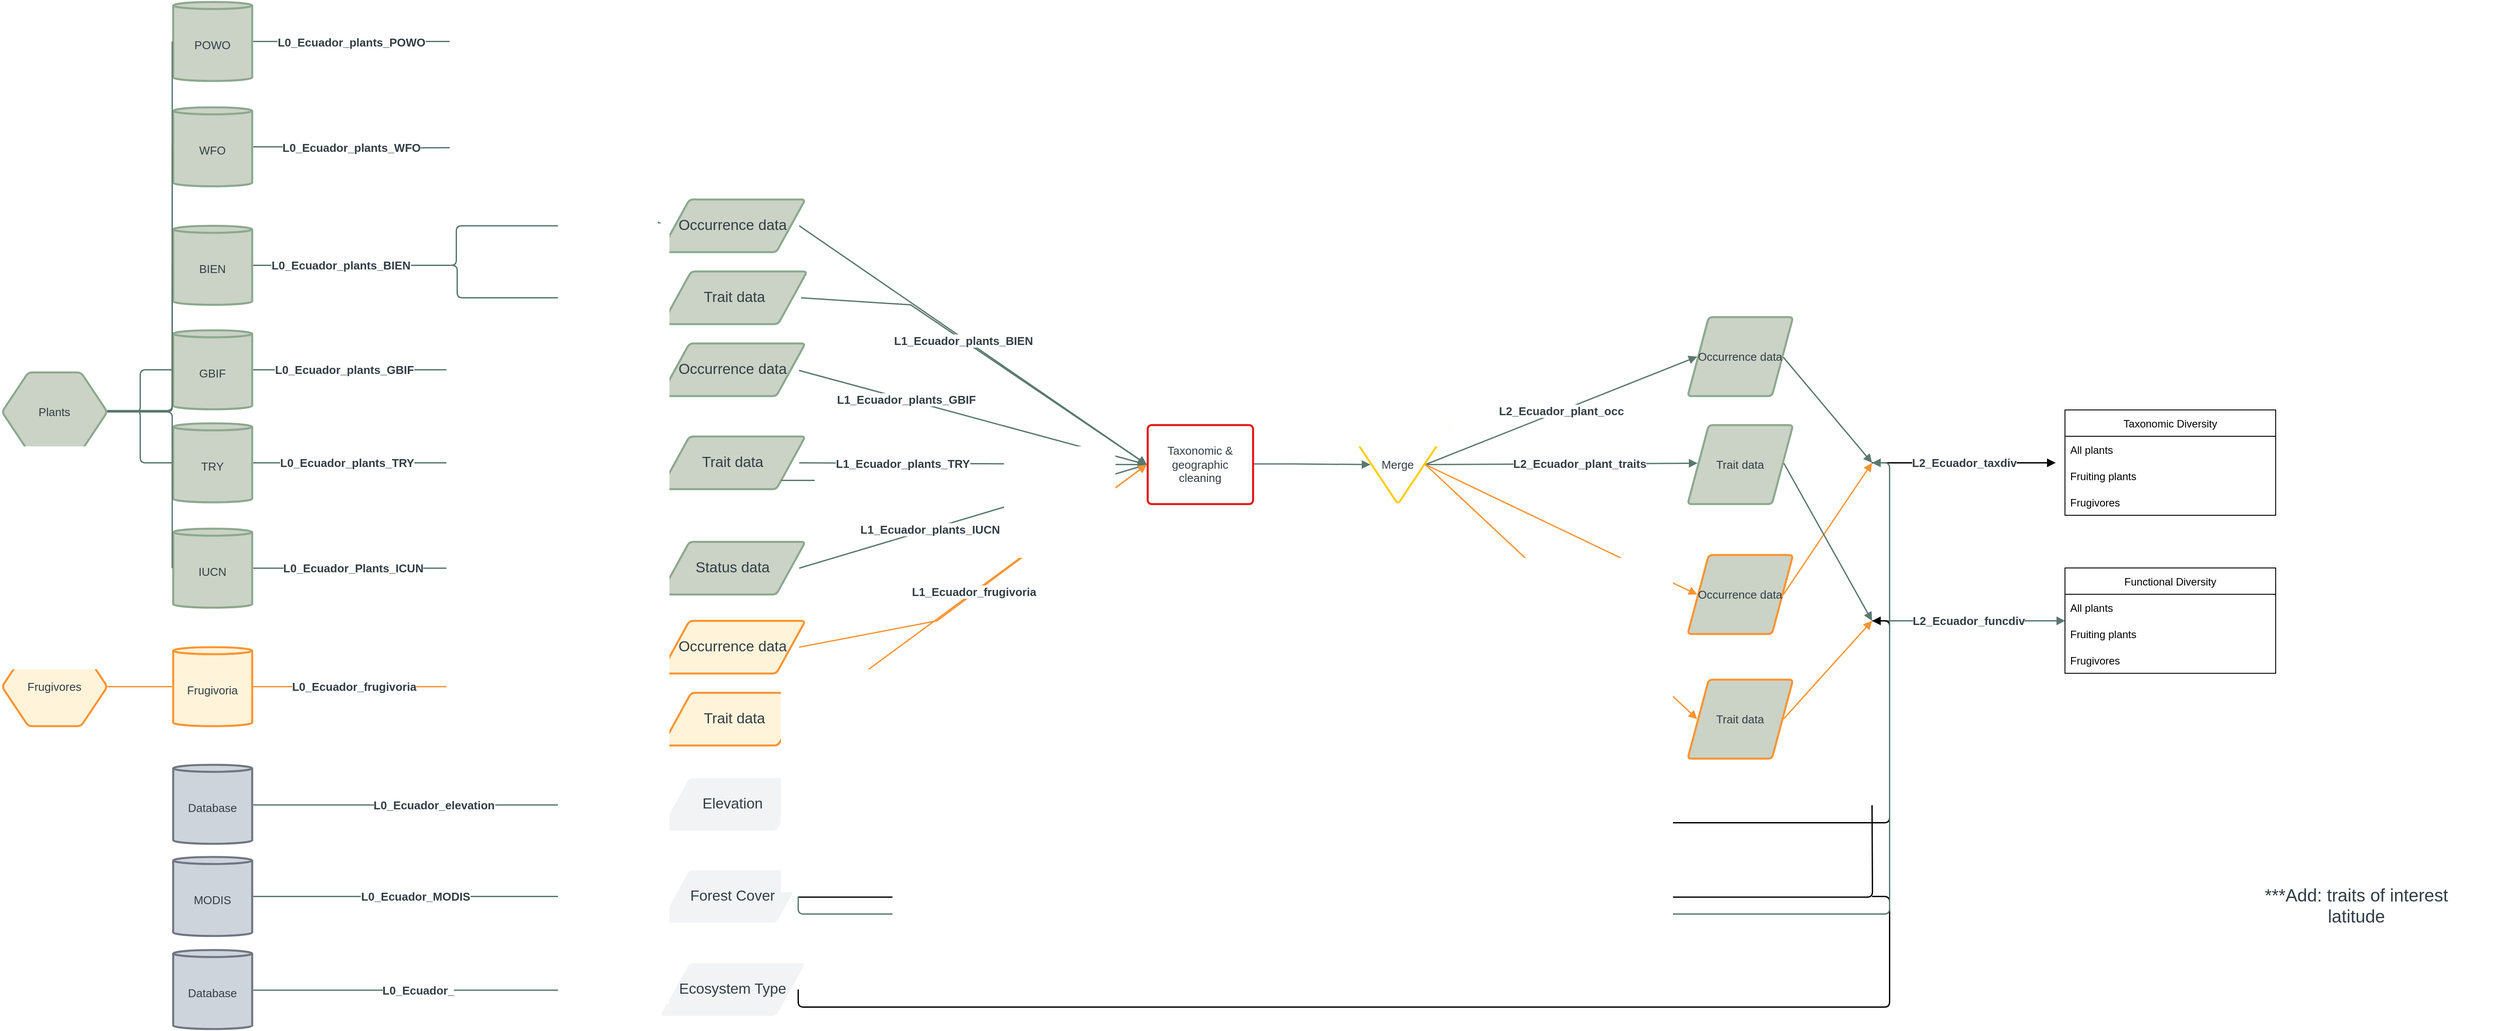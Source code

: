 <mxfile version="20.5.1" type="github">
  <diagram id="_EpPqawtgwiuZcN-PywH" name="Page-1">
    <mxGraphModel dx="3404" dy="1819" grid="1" gridSize="10" guides="1" tooltips="1" connect="1" arrows="1" fold="1" page="1" pageScale="1" pageWidth="850" pageHeight="1100" math="0" shadow="0">
      <root>
        <mxCell id="0" />
        <mxCell id="1" parent="0" />
        <UserObject label="***Add: traits of interest&#xa;latitude" lucidchartObjectId="HM80GC.TTZUb" id="39hRAkUWlr2YLAl7Wmx_-1">
          <mxCell style="html=1;overflow=block;blockSpacing=1;whiteSpace=wrap;fontSize=20.2;fontColor=#323e45;spacing=0;fillColor=#ffffff;strokeWidth=1.5;strokeColor=none;" vertex="1" parent="1">
            <mxGeometry x="1530" y="840" width="324" height="45" as="geometry" />
          </mxCell>
        </UserObject>
        <UserObject label="Occurrence data" lucidchartObjectId="fhPUg588~KP1" id="39hRAkUWlr2YLAl7Wmx_-2">
          <mxCell style="html=1;overflow=block;blockSpacing=1;whiteSpace=wrap;shape=parallelogram;perimeter=parallelogramPerimeter;anchorPointDirection=0;fontSize=16.7;fontColor=#323e45;spacing=3.8;strokeColor=#8ca88e;strokeOpacity=100;rounded=1;absoluteArcSize=1;arcSize=9;fillColor=#CBD2C6;strokeWidth=2.3;" vertex="1" parent="1">
            <mxGeometry x="-240" y="60" width="165" height="60" as="geometry" />
          </mxCell>
        </UserObject>
        <UserObject label="" lucidchartObjectId="xhPUHCZ93_Dg" id="39hRAkUWlr2YLAl7Wmx_-3">
          <mxCell style="html=1;jettySize=18;whiteSpace=wrap;fontSize=13;strokeColor=#5A786F;strokeWidth=1.5;rounded=1;arcSize=12;edgeStyle=orthogonalEdgeStyle;startArrow=none;endArrow=block;endFill=1;exitX=1.013;exitY=0.5;exitPerimeter=0;entryX=0.042;entryY=0.5;entryPerimeter=0;" edge="1" parent="1" source="39hRAkUWlr2YLAl7Wmx_-13" target="39hRAkUWlr2YLAl7Wmx_-2">
            <mxGeometry width="100" height="100" relative="1" as="geometry">
              <Array as="points" />
            </mxGeometry>
          </mxCell>
        </UserObject>
        <UserObject label="Occurrence data" lucidchartObjectId="HhPUL_fryAiX" id="39hRAkUWlr2YLAl7Wmx_-4">
          <mxCell style="html=1;overflow=block;blockSpacing=1;whiteSpace=wrap;shape=parallelogram;perimeter=parallelogramPerimeter;anchorPointDirection=0;fontSize=16.7;fontColor=#323e45;spacing=3.8;strokeColor=#8ca88e;strokeOpacity=100;rounded=1;absoluteArcSize=1;arcSize=9;fillColor=#CBD2C6;strokeWidth=2.3;" vertex="1" parent="1">
            <mxGeometry x="-240" y="224" width="165" height="60" as="geometry" />
          </mxCell>
        </UserObject>
        <UserObject label="Trait data" lucidchartObjectId="LhPU1pTDvg4B" id="39hRAkUWlr2YLAl7Wmx_-5">
          <mxCell style="html=1;overflow=block;blockSpacing=1;whiteSpace=wrap;shape=parallelogram;perimeter=parallelogramPerimeter;anchorPointDirection=0;fontSize=16.7;fontColor=#323e45;spacing=3.8;strokeColor=#8ca88e;strokeOpacity=100;rounded=1;absoluteArcSize=1;arcSize=9;fillColor=#CBD2C6;strokeWidth=2.3;" vertex="1" parent="1">
            <mxGeometry x="-240" y="330" width="165" height="60" as="geometry" />
          </mxCell>
        </UserObject>
        <UserObject label="Trait data" lucidchartObjectId="jiPUS4673iLh" id="39hRAkUWlr2YLAl7Wmx_-6">
          <mxCell style="html=1;overflow=block;blockSpacing=1;whiteSpace=wrap;shape=parallelogram;perimeter=parallelogramPerimeter;anchorPointDirection=0;fontSize=16.7;fontColor=#323e45;spacing=3.8;strokeColor=#8ca88e;strokeOpacity=100;rounded=1;absoluteArcSize=1;arcSize=9;fillColor=#CBD2C6;strokeWidth=2.3;" vertex="1" parent="1">
            <mxGeometry x="-238" y="142" width="165" height="60" as="geometry" />
          </mxCell>
        </UserObject>
        <UserObject label="" lucidchartObjectId="GiPUPKeu_dbP" id="39hRAkUWlr2YLAl7Wmx_-7">
          <mxCell style="html=1;jettySize=18;whiteSpace=wrap;fontSize=13;strokeColor=#5A786F;strokeWidth=1.5;rounded=1;arcSize=12;edgeStyle=orthogonalEdgeStyle;startArrow=none;endArrow=block;endFill=1;exitX=1.013;exitY=0.5;exitPerimeter=0;entryX=0.042;entryY=0.5;entryPerimeter=0;" edge="1" parent="1" source="39hRAkUWlr2YLAl7Wmx_-13" target="39hRAkUWlr2YLAl7Wmx_-6">
            <mxGeometry width="100" height="100" relative="1" as="geometry">
              <Array as="points" />
            </mxGeometry>
          </mxCell>
        </UserObject>
        <mxCell id="39hRAkUWlr2YLAl7Wmx_-8" value="L0_Ecuador_plants_BIEN" style="text;html=1;resizable=0;labelBackgroundColor=default;align=center;verticalAlign=middle;fontStyle=1;fontColor=#323e45;fontSize=13;" vertex="1" parent="39hRAkUWlr2YLAl7Wmx_-7">
          <mxGeometry x="-0.61" relative="1" as="geometry" />
        </mxCell>
        <UserObject label="" lucidchartObjectId="PiPUQP_TQWNr" id="39hRAkUWlr2YLAl7Wmx_-9">
          <mxCell style="html=1;jettySize=18;whiteSpace=wrap;fontSize=13;strokeColor=#5A786F;strokeWidth=1.5;rounded=1;arcSize=12;edgeStyle=orthogonalEdgeStyle;startArrow=none;endArrow=block;endFill=1;exitX=1.013;exitY=0.5;exitPerimeter=0;entryX=0.04;entryY=0.513;entryPerimeter=0;" edge="1" parent="1" source="39hRAkUWlr2YLAl7Wmx_-14" target="39hRAkUWlr2YLAl7Wmx_-4">
            <mxGeometry width="100" height="100" relative="1" as="geometry">
              <Array as="points" />
            </mxGeometry>
          </mxCell>
        </UserObject>
        <mxCell id="39hRAkUWlr2YLAl7Wmx_-10" value="L0_Ecuador_plants_GBIF" style="text;html=1;resizable=0;labelBackgroundColor=default;align=center;verticalAlign=middle;fontStyle=1;fontColor=#323e45;fontSize=13;" vertex="1" parent="39hRAkUWlr2YLAl7Wmx_-9">
          <mxGeometry x="-0.56" relative="1" as="geometry" />
        </mxCell>
        <UserObject label="" lucidchartObjectId="YiPU1Ncn1n7Q" id="39hRAkUWlr2YLAl7Wmx_-11">
          <mxCell style="html=1;jettySize=18;whiteSpace=wrap;fontSize=13;strokeColor=#5A786F;strokeWidth=1.5;rounded=1;arcSize=12;edgeStyle=orthogonalEdgeStyle;startArrow=none;endArrow=block;endFill=1;exitX=1.013;exitY=0.5;exitPerimeter=0;entryX=0.042;entryY=0.5;entryPerimeter=0;" edge="1" parent="1" source="39hRAkUWlr2YLAl7Wmx_-15" target="39hRAkUWlr2YLAl7Wmx_-5">
            <mxGeometry width="100" height="100" relative="1" as="geometry">
              <Array as="points" />
            </mxGeometry>
          </mxCell>
        </UserObject>
        <mxCell id="39hRAkUWlr2YLAl7Wmx_-12" value="L0_Ecuador_plants_TRY" style="text;html=1;resizable=0;labelBackgroundColor=default;align=center;verticalAlign=middle;fontStyle=1;fontColor=#323e45;fontSize=13;" vertex="1" parent="39hRAkUWlr2YLAl7Wmx_-11">
          <mxGeometry x="-0.548" relative="1" as="geometry" />
        </mxCell>
        <UserObject label="BIEN" lucidchartObjectId="YjPU6~D0uHRH" id="39hRAkUWlr2YLAl7Wmx_-13">
          <mxCell style="html=1;overflow=block;blockSpacing=1;whiteSpace=wrap;shape=cylinder3;size=4;anchorPointDirection=0;boundedLbl=1;fontSize=13;fontColor=#323e45;spacing=3.8;strokeColor=#8ca88e;strokeOpacity=100;rounded=1;absoluteArcSize=1;arcSize=9;fillColor=#CBD2C6;strokeWidth=2.3;" vertex="1" parent="1">
            <mxGeometry x="-795" y="90" width="90" height="90" as="geometry" />
          </mxCell>
        </UserObject>
        <UserObject label="GBIF" lucidchartObjectId="9jPUWBXw2-aU" id="39hRAkUWlr2YLAl7Wmx_-14">
          <mxCell style="html=1;overflow=block;blockSpacing=1;whiteSpace=wrap;shape=cylinder3;size=4;anchorPointDirection=0;boundedLbl=1;fontSize=13;fontColor=#323e45;spacing=3.8;strokeColor=#8ca88e;strokeOpacity=100;rounded=1;absoluteArcSize=1;arcSize=9;fillColor=#CBD2C6;strokeWidth=2.3;" vertex="1" parent="1">
            <mxGeometry x="-795" y="209" width="90" height="90" as="geometry" />
          </mxCell>
        </UserObject>
        <UserObject label="TRY" lucidchartObjectId="hkPUtRoxjOfw" id="39hRAkUWlr2YLAl7Wmx_-15">
          <mxCell style="html=1;overflow=block;blockSpacing=1;whiteSpace=wrap;shape=cylinder3;size=4;anchorPointDirection=0;boundedLbl=1;fontSize=13;fontColor=#323e45;spacing=3.8;strokeColor=#8ca88e;strokeOpacity=100;rounded=1;absoluteArcSize=1;arcSize=9;fillColor=#CBD2C6;strokeWidth=2.3;" vertex="1" parent="1">
            <mxGeometry x="-795" y="315" width="90" height="90" as="geometry" />
          </mxCell>
        </UserObject>
        <UserObject label="IUCN" lucidchartObjectId="OkPUnYW4.3rl" id="39hRAkUWlr2YLAl7Wmx_-16">
          <mxCell style="html=1;overflow=block;blockSpacing=1;whiteSpace=wrap;shape=cylinder3;size=4;anchorPointDirection=0;boundedLbl=1;fontSize=13;fontColor=#323e45;spacing=3.8;strokeColor=#8ca88e;strokeOpacity=100;rounded=1;absoluteArcSize=1;arcSize=9;fillColor=#CBD2C6;strokeWidth=2.3;" vertex="1" parent="1">
            <mxGeometry x="-795" y="435" width="90" height="90" as="geometry" />
          </mxCell>
        </UserObject>
        <UserObject label="Status data" lucidchartObjectId="ZkPUb4KTgito" id="39hRAkUWlr2YLAl7Wmx_-17">
          <mxCell style="html=1;overflow=block;blockSpacing=1;whiteSpace=wrap;shape=parallelogram;perimeter=parallelogramPerimeter;anchorPointDirection=0;fontSize=16.7;fontColor=#323e45;spacing=3.8;strokeColor=#8ca88e;strokeOpacity=100;rounded=1;absoluteArcSize=1;arcSize=9;fillColor=#CBD2C6;strokeWidth=2.3;" vertex="1" parent="1">
            <mxGeometry x="-240" y="450" width="165" height="60" as="geometry" />
          </mxCell>
        </UserObject>
        <UserObject label="" lucidchartObjectId="3kPUy~7AOyzJ" id="39hRAkUWlr2YLAl7Wmx_-18">
          <mxCell style="html=1;jettySize=18;whiteSpace=wrap;fontSize=13;strokeColor=#5A786F;strokeWidth=1.5;rounded=1;arcSize=12;edgeStyle=orthogonalEdgeStyle;startArrow=none;endArrow=block;endFill=1;exitX=1.013;exitY=0.5;exitPerimeter=0;entryX=0.042;entryY=0.5;entryPerimeter=0;" edge="1" parent="1" source="39hRAkUWlr2YLAl7Wmx_-16" target="39hRAkUWlr2YLAl7Wmx_-17">
            <mxGeometry width="100" height="100" relative="1" as="geometry">
              <Array as="points" />
            </mxGeometry>
          </mxCell>
        </UserObject>
        <mxCell id="39hRAkUWlr2YLAl7Wmx_-19" value="L0_Ecuador_Plants_ICUN" style="text;html=1;resizable=0;labelBackgroundColor=default;align=center;verticalAlign=middle;fontStyle=1;fontColor=#323e45;fontSize=13;" vertex="1" parent="39hRAkUWlr2YLAl7Wmx_-18">
          <mxGeometry x="-0.515" relative="1" as="geometry" />
        </mxCell>
        <UserObject label="Occurrence data" lucidchartObjectId="epPUye.47K.z" id="39hRAkUWlr2YLAl7Wmx_-20">
          <mxCell style="html=1;overflow=block;blockSpacing=1;whiteSpace=wrap;shape=parallelogram;perimeter=parallelogramPerimeter;anchorPointDirection=0;fontSize=16.7;fontColor=#323e45;spacing=3.8;strokeColor=#fc9432;strokeOpacity=100;fillOpacity=100;rounded=1;absoluteArcSize=1;arcSize=9;fillColor=#fff3d9;strokeWidth=2.3;" vertex="1" parent="1">
            <mxGeometry x="-240" y="540" width="165" height="60" as="geometry" />
          </mxCell>
        </UserObject>
        <UserObject label="" lucidchartObjectId="epPUCBBF..pg" id="39hRAkUWlr2YLAl7Wmx_-21">
          <mxCell style="html=1;jettySize=18;whiteSpace=wrap;fontSize=13;strokeColor=#fc9432;strokeOpacity=100;strokeWidth=1.5;rounded=1;arcSize=12;edgeStyle=orthogonalEdgeStyle;startArrow=none;endArrow=block;endFill=1;exitX=1.013;exitY=0.5;exitPerimeter=0;entryX=0.042;entryY=0.5;entryPerimeter=0;" edge="1" parent="1" source="39hRAkUWlr2YLAl7Wmx_-25" target="39hRAkUWlr2YLAl7Wmx_-20">
            <mxGeometry width="100" height="100" relative="1" as="geometry">
              <Array as="points" />
            </mxGeometry>
          </mxCell>
        </UserObject>
        <UserObject label="Trait data" lucidchartObjectId="epPUE3KNzkYn" id="39hRAkUWlr2YLAl7Wmx_-22">
          <mxCell style="html=1;overflow=block;blockSpacing=1;whiteSpace=wrap;shape=parallelogram;perimeter=parallelogramPerimeter;anchorPointDirection=0;fontSize=16.7;fontColor=#323e45;spacing=3.8;strokeColor=#fc9432;strokeOpacity=100;fillOpacity=100;rounded=1;absoluteArcSize=1;arcSize=9;fillColor=#fff3d9;strokeWidth=2.3;" vertex="1" parent="1">
            <mxGeometry x="-238" y="622" width="165" height="60" as="geometry" />
          </mxCell>
        </UserObject>
        <UserObject label="" lucidchartObjectId="epPUJZMS5tis" id="39hRAkUWlr2YLAl7Wmx_-23">
          <mxCell style="html=1;jettySize=18;whiteSpace=wrap;fontSize=13;strokeColor=#fc9432;strokeOpacity=100;strokeWidth=1.5;rounded=1;arcSize=12;edgeStyle=orthogonalEdgeStyle;startArrow=none;endArrow=block;endFill=1;exitX=1.013;exitY=0.5;exitPerimeter=0;entryX=0.042;entryY=0.5;entryPerimeter=0;" edge="1" parent="1" source="39hRAkUWlr2YLAl7Wmx_-25" target="39hRAkUWlr2YLAl7Wmx_-22">
            <mxGeometry width="100" height="100" relative="1" as="geometry">
              <Array as="points" />
            </mxGeometry>
          </mxCell>
        </UserObject>
        <mxCell id="39hRAkUWlr2YLAl7Wmx_-24" value="L0_Ecuador_frugivoria" style="text;html=1;resizable=0;labelBackgroundColor=default;align=center;verticalAlign=middle;fontStyle=1;fontColor=#323e45;fontSize=13;" vertex="1" parent="39hRAkUWlr2YLAl7Wmx_-23">
          <mxGeometry x="-0.551" relative="1" as="geometry" />
        </mxCell>
        <UserObject label="Frugivoria" lucidchartObjectId="epPUi_dV1qpJ" id="39hRAkUWlr2YLAl7Wmx_-25">
          <mxCell style="html=1;overflow=block;blockSpacing=1;whiteSpace=wrap;shape=cylinder3;size=4;anchorPointDirection=0;boundedLbl=1;fontSize=13;fontColor=#323e45;spacing=3.8;strokeColor=#fc9432;strokeOpacity=100;fillOpacity=100;rounded=1;absoluteArcSize=1;arcSize=9;fillColor=#fff3d9;strokeWidth=2.3;" vertex="1" parent="1">
            <mxGeometry x="-795" y="570" width="90" height="90" as="geometry" />
          </mxCell>
        </UserObject>
        <UserObject label="Elevation" lucidchartObjectId="_vPU9WF5adUv" id="39hRAkUWlr2YLAl7Wmx_-26">
          <mxCell style="html=1;overflow=block;blockSpacing=1;whiteSpace=wrap;shape=parallelogram;perimeter=parallelogramPerimeter;anchorPointDirection=0;fontSize=16.7;fontColor=#323e45;spacing=3.8;strokeOpacity=0;fillOpacity=100;rounded=1;absoluteArcSize=1;arcSize=9;fillColor=#f2f3f5;strokeWidth=2.3;" vertex="1" parent="1">
            <mxGeometry x="-240" y="719" width="165" height="60" as="geometry" />
          </mxCell>
        </UserObject>
        <UserObject label="Forest Cover" lucidchartObjectId="vv80ip~YzPmH" id="39hRAkUWlr2YLAl7Wmx_-27">
          <mxCell style="html=1;overflow=block;blockSpacing=1;whiteSpace=wrap;shape=parallelogram;perimeter=parallelogramPerimeter;anchorPointDirection=0;fontSize=16.7;fontColor=#323e45;spacing=3.8;strokeOpacity=0;fillOpacity=100;rounded=1;absoluteArcSize=1;arcSize=9;fillColor=#f2f3f5;strokeWidth=2.3;" vertex="1" parent="1">
            <mxGeometry x="-240" y="824" width="165" height="60" as="geometry" />
          </mxCell>
        </UserObject>
        <UserObject label="Ecosystem Type" lucidchartObjectId="Dv8078RpFGQZ" id="39hRAkUWlr2YLAl7Wmx_-28">
          <mxCell style="html=1;overflow=block;blockSpacing=1;whiteSpace=wrap;shape=parallelogram;perimeter=parallelogramPerimeter;anchorPointDirection=0;fontSize=16.7;fontColor=#323e45;spacing=3.8;strokeOpacity=0;fillOpacity=100;rounded=1;absoluteArcSize=1;arcSize=9;fillColor=#f2f3f5;strokeWidth=2.3;" vertex="1" parent="1">
            <mxGeometry x="-240" y="930" width="165" height="60" as="geometry" />
          </mxCell>
        </UserObject>
        <UserObject label="Taxonomic &amp; geographic cleaning" lucidchartObjectId=".v80bjlRlROx" id="39hRAkUWlr2YLAl7Wmx_-29">
          <mxCell style="html=1;overflow=block;blockSpacing=1;whiteSpace=wrap;fontSize=13;fontColor=#323e45;spacing=9;strokeColor=#e81313;strokeOpacity=100;fillOpacity=100;rounded=1;absoluteArcSize=1;arcSize=9;fillColor=#ffffff;strokeWidth=2.3;" vertex="1" parent="1">
            <mxGeometry x="315" y="317" width="120" height="90" as="geometry" />
          </mxCell>
        </UserObject>
        <UserObject label="Database" lucidchartObjectId="Qw804J-4X_4d" id="39hRAkUWlr2YLAl7Wmx_-30">
          <mxCell style="html=1;overflow=block;blockSpacing=1;whiteSpace=wrap;shape=cylinder3;size=4;anchorPointDirection=0;boundedLbl=1;fontSize=13;fontColor=#323e45;spacing=3.8;strokeColor=#6f7681;strokeOpacity=100;fillOpacity=100;rounded=1;absoluteArcSize=1;arcSize=9;fillColor=#ced4db;strokeWidth=2.3;" vertex="1" parent="1">
            <mxGeometry x="-795" y="704" width="90" height="90" as="geometry" />
          </mxCell>
        </UserObject>
        <UserObject label="MODIS" lucidchartObjectId="Tw806l1Uqnkm" id="39hRAkUWlr2YLAl7Wmx_-31">
          <mxCell style="html=1;overflow=block;blockSpacing=1;whiteSpace=wrap;shape=cylinder3;size=4;anchorPointDirection=0;boundedLbl=1;fontSize=13;fontColor=#323e45;spacing=3.8;strokeColor=#6f7681;strokeOpacity=100;fillOpacity=100;rounded=1;absoluteArcSize=1;arcSize=9;fillColor=#ced4db;strokeWidth=2.3;" vertex="1" parent="1">
            <mxGeometry x="-795" y="809" width="90" height="90" as="geometry" />
          </mxCell>
        </UserObject>
        <UserObject label="Database" lucidchartObjectId="Ww805NL~f-3P" id="39hRAkUWlr2YLAl7Wmx_-32">
          <mxCell style="html=1;overflow=block;blockSpacing=1;whiteSpace=wrap;shape=cylinder3;size=4;anchorPointDirection=0;boundedLbl=1;fontSize=13;fontColor=#323e45;spacing=3.8;strokeColor=#6f7681;strokeOpacity=100;fillOpacity=100;rounded=1;absoluteArcSize=1;arcSize=9;fillColor=#ced4db;strokeWidth=2.3;" vertex="1" parent="1">
            <mxGeometry x="-795" y="915" width="90" height="90" as="geometry" />
          </mxCell>
        </UserObject>
        <UserObject label="" lucidchartObjectId="Ix809Teafon9" id="39hRAkUWlr2YLAl7Wmx_-33">
          <mxCell style="html=1;jettySize=18;whiteSpace=wrap;fontSize=13;strokeColor=#5A786F;strokeWidth=1.5;rounded=1;arcSize=12;edgeStyle=orthogonalEdgeStyle;startArrow=none;endArrow=block;endFill=1;exitX=1.013;exitY=0.5;exitPerimeter=0;entryX=0.049;entryY=0.5;entryPerimeter=0;" edge="1" parent="1" source="39hRAkUWlr2YLAl7Wmx_-31" target="39hRAkUWlr2YLAl7Wmx_-27">
            <mxGeometry width="100" height="100" relative="1" as="geometry">
              <Array as="points" />
            </mxGeometry>
          </mxCell>
        </UserObject>
        <mxCell id="39hRAkUWlr2YLAl7Wmx_-34" value="L0_Ecuador_MODIS" style="text;html=1;resizable=0;labelBackgroundColor=default;align=center;verticalAlign=middle;fontStyle=1;fontColor=#323e45;fontSize=13;" vertex="1" parent="39hRAkUWlr2YLAl7Wmx_-33">
          <mxGeometry x="-0.216" relative="1" as="geometry" />
        </mxCell>
        <UserObject label="" lucidchartObjectId="Ey80MhW-dx1e" id="39hRAkUWlr2YLAl7Wmx_-35">
          <mxCell style="html=1;jettySize=18;whiteSpace=wrap;fontSize=13;strokeColor=#5a786f;strokeOpacity=100;strokeWidth=1.5;rounded=0;startArrow=none;endArrow=block;endFill=1;exitX=0.958;exitY=0.5;exitPerimeter=0;entryX=-0.009;entryY=0.5;entryPerimeter=0;" edge="1" parent="1" source="39hRAkUWlr2YLAl7Wmx_-2" target="39hRAkUWlr2YLAl7Wmx_-29">
            <mxGeometry width="100" height="100" relative="1" as="geometry">
              <Array as="points" />
            </mxGeometry>
          </mxCell>
        </UserObject>
        <UserObject label="" lucidchartObjectId="Iy80gLq7XX-P" id="39hRAkUWlr2YLAl7Wmx_-36">
          <mxCell style="html=1;jettySize=18;whiteSpace=wrap;fontSize=13;strokeColor=#5a786f;strokeOpacity=100;strokeWidth=1.5;rounded=0;startArrow=none;endArrow=block;endFill=1;exitX=0.958;exitY=0.5;exitPerimeter=0;entryX=-0.009;entryY=0.5;entryPerimeter=0;" edge="1" parent="1" source="39hRAkUWlr2YLAl7Wmx_-6" target="39hRAkUWlr2YLAl7Wmx_-29">
            <mxGeometry width="100" height="100" relative="1" as="geometry">
              <Array as="points">
                <mxPoint x="45" y="180" />
              </Array>
            </mxGeometry>
          </mxCell>
        </UserObject>
        <mxCell id="39hRAkUWlr2YLAl7Wmx_-37" value="L1_Ecuador_plants_BIEN" style="text;html=1;resizable=0;labelBackgroundColor=default;align=center;verticalAlign=middle;fontStyle=1;fontColor=#323e45;fontSize=13;" vertex="1" parent="39hRAkUWlr2YLAl7Wmx_-36">
          <mxGeometry x="-0.123" relative="1" as="geometry" />
        </mxCell>
        <UserObject label="Plants" lucidchartObjectId="EC80n.oAGWpO" id="39hRAkUWlr2YLAl7Wmx_-38">
          <mxCell style="html=1;overflow=block;blockSpacing=1;whiteSpace=wrap;shape=hexagon;perimeter=hexagonPerimeter2;fontSize=13;fontColor=#323e45;spacing=3.8;strokeColor=#8ca88e;strokeOpacity=100;rounded=1;absoluteArcSize=1;arcSize=9;fillColor=#CBD2C6;strokeWidth=2.3;" vertex="1" parent="1">
            <mxGeometry x="-990" y="257" width="120" height="90" as="geometry" />
          </mxCell>
        </UserObject>
        <UserObject label="Frugivores" lucidchartObjectId="JC80dMX~pQ-N" id="39hRAkUWlr2YLAl7Wmx_-39">
          <mxCell style="html=1;overflow=block;blockSpacing=1;whiteSpace=wrap;shape=hexagon;perimeter=hexagonPerimeter2;fontSize=13;fontColor=#323e45;spacing=3.8;strokeColor=#fc9432;strokeOpacity=100;fillOpacity=100;rounded=1;absoluteArcSize=1;arcSize=9;fillColor=#fff3d9;strokeWidth=2.3;" vertex="1" parent="1">
            <mxGeometry x="-990" y="570" width="120" height="90" as="geometry" />
          </mxCell>
        </UserObject>
        <UserObject label="" lucidchartObjectId="BE80vr9WvE6L" id="39hRAkUWlr2YLAl7Wmx_-40">
          <mxCell style="html=1;jettySize=18;whiteSpace=wrap;fontSize=13;strokeColor=#5A786F;strokeWidth=1.5;rounded=1;arcSize=12;edgeStyle=orthogonalEdgeStyle;startArrow=none;endArrow=none;exitX=0.999;exitY=0.483;exitPerimeter=0;entryX=-0.012;entryY=0.5;entryPerimeter=0;" edge="1" parent="1" source="39hRAkUWlr2YLAl7Wmx_-38" target="39hRAkUWlr2YLAl7Wmx_-13">
            <mxGeometry width="100" height="100" relative="1" as="geometry">
              <Array as="points" />
            </mxGeometry>
          </mxCell>
        </UserObject>
        <UserObject label="" lucidchartObjectId="_E80WnRAcR5E" id="39hRAkUWlr2YLAl7Wmx_-41">
          <mxCell style="html=1;jettySize=18;whiteSpace=wrap;fontSize=13;strokeColor=#5A786F;strokeWidth=1.5;rounded=1;arcSize=12;edgeStyle=orthogonalEdgeStyle;startArrow=none;endArrow=none;exitX=1;exitY=0.5;exitPerimeter=0;entryX=-0.012;entryY=0.5;entryPerimeter=0;" edge="1" parent="1" source="39hRAkUWlr2YLAl7Wmx_-38" target="39hRAkUWlr2YLAl7Wmx_-14">
            <mxGeometry width="100" height="100" relative="1" as="geometry">
              <Array as="points" />
            </mxGeometry>
          </mxCell>
        </UserObject>
        <UserObject label="" lucidchartObjectId="jF80gAXsMXf1" id="39hRAkUWlr2YLAl7Wmx_-42">
          <mxCell style="html=1;jettySize=18;whiteSpace=wrap;fontSize=13;strokeColor=#5A786F;strokeWidth=1.5;rounded=1;arcSize=12;edgeStyle=orthogonalEdgeStyle;startArrow=none;endArrow=none;exitX=0.999;exitY=0.483;exitPerimeter=0;entryX=-0.012;entryY=0.5;entryPerimeter=0;" edge="1" parent="1" source="39hRAkUWlr2YLAl7Wmx_-38" target="39hRAkUWlr2YLAl7Wmx_-15">
            <mxGeometry width="100" height="100" relative="1" as="geometry">
              <Array as="points" />
            </mxGeometry>
          </mxCell>
        </UserObject>
        <UserObject label="" lucidchartObjectId="eG80ULSy.vVe" id="39hRAkUWlr2YLAl7Wmx_-43">
          <mxCell style="html=1;jettySize=18;whiteSpace=wrap;fontSize=13;strokeColor=#5A786F;strokeWidth=1.5;rounded=1;arcSize=12;edgeStyle=orthogonalEdgeStyle;startArrow=none;endArrow=none;exitX=1;exitY=0.5;exitPerimeter=0;entryX=-0.012;entryY=0.5;entryPerimeter=0;" edge="1" parent="1" source="39hRAkUWlr2YLAl7Wmx_-38" target="39hRAkUWlr2YLAl7Wmx_-16">
            <mxGeometry width="100" height="100" relative="1" as="geometry">
              <Array as="points" />
            </mxGeometry>
          </mxCell>
        </UserObject>
        <UserObject label="" lucidchartObjectId="~G80bc.Pmy56" id="39hRAkUWlr2YLAl7Wmx_-44">
          <mxCell style="html=1;jettySize=18;whiteSpace=wrap;fontSize=13;strokeColor=#fc9432;strokeOpacity=100;strokeWidth=1.5;rounded=1;arcSize=12;edgeStyle=orthogonalEdgeStyle;startArrow=none;endArrow=none;exitX=1;exitY=0.5;exitPerimeter=0;entryX=-0.012;entryY=0.5;entryPerimeter=0;" edge="1" parent="1" source="39hRAkUWlr2YLAl7Wmx_-39" target="39hRAkUWlr2YLAl7Wmx_-25">
            <mxGeometry width="100" height="100" relative="1" as="geometry">
              <Array as="points" />
            </mxGeometry>
          </mxCell>
        </UserObject>
        <UserObject label="" lucidchartObjectId="CH80D2R0Ljre" id="39hRAkUWlr2YLAl7Wmx_-45">
          <mxCell style="html=1;jettySize=18;whiteSpace=wrap;fontSize=13;strokeColor=#5a786f;strokeOpacity=100;strokeWidth=1.5;rounded=0;startArrow=none;endArrow=block;endFill=1;exitX=0.957;exitY=0.513;exitPerimeter=0;entryX=-0.009;entryY=0.5;entryPerimeter=0;" edge="1" parent="1" source="39hRAkUWlr2YLAl7Wmx_-4" target="39hRAkUWlr2YLAl7Wmx_-29">
            <mxGeometry width="100" height="100" relative="1" as="geometry">
              <Array as="points" />
            </mxGeometry>
          </mxCell>
        </UserObject>
        <mxCell id="39hRAkUWlr2YLAl7Wmx_-46" value="L1_Ecuador_plants_GBIF" style="text;html=1;resizable=0;labelBackgroundColor=default;align=center;verticalAlign=middle;fontStyle=1;fontColor=#323e45;fontSize=13;" vertex="1" parent="39hRAkUWlr2YLAl7Wmx_-45">
          <mxGeometry x="-0.386" relative="1" as="geometry" />
        </mxCell>
        <UserObject label="" lucidchartObjectId="_H80St45r3Uc" id="39hRAkUWlr2YLAl7Wmx_-47">
          <mxCell style="html=1;jettySize=18;whiteSpace=wrap;fontSize=13;strokeColor=#5a786f;strokeOpacity=100;strokeWidth=1.5;rounded=0;startArrow=none;endArrow=block;endFill=1;exitX=0.958;exitY=0.5;exitPerimeter=0;entryX=-0.009;entryY=0.5;entryPerimeter=0;" edge="1" parent="1" source="39hRAkUWlr2YLAl7Wmx_-5" target="39hRAkUWlr2YLAl7Wmx_-29">
            <mxGeometry width="100" height="100" relative="1" as="geometry">
              <Array as="points" />
            </mxGeometry>
          </mxCell>
        </UserObject>
        <mxCell id="39hRAkUWlr2YLAl7Wmx_-48" value="L1_Ecuador_plants_TRY" style="text;html=1;resizable=0;labelBackgroundColor=default;align=center;verticalAlign=middle;fontStyle=1;fontColor=#323e45;fontSize=13;" vertex="1" parent="39hRAkUWlr2YLAl7Wmx_-47">
          <mxGeometry x="-0.407" relative="1" as="geometry" />
        </mxCell>
        <UserObject label="" lucidchartObjectId="fI80IYvw.C.7" id="39hRAkUWlr2YLAl7Wmx_-49">
          <mxCell style="html=1;jettySize=18;whiteSpace=wrap;fontSize=13;strokeColor=#5a786f;strokeOpacity=100;strokeWidth=1.5;rounded=0;startArrow=none;endArrow=block;endFill=1;exitX=0.958;exitY=0.5;exitPerimeter=0;entryX=-0.009;entryY=0.5;entryPerimeter=0;" edge="1" parent="1" source="39hRAkUWlr2YLAl7Wmx_-17" target="39hRAkUWlr2YLAl7Wmx_-29">
            <mxGeometry width="100" height="100" relative="1" as="geometry">
              <Array as="points" />
            </mxGeometry>
          </mxCell>
        </UserObject>
        <mxCell id="39hRAkUWlr2YLAl7Wmx_-50" value="L1_Ecuador_plants_IUCN" style="text;html=1;resizable=0;labelBackgroundColor=default;align=center;verticalAlign=middle;fontStyle=1;fontColor=#323e45;fontSize=13;" vertex="1" parent="39hRAkUWlr2YLAl7Wmx_-49">
          <mxGeometry x="-0.249" relative="1" as="geometry" />
        </mxCell>
        <UserObject label="" lucidchartObjectId="2K80FmlOm2Dn" id="39hRAkUWlr2YLAl7Wmx_-51">
          <mxCell style="html=1;jettySize=18;whiteSpace=wrap;fontSize=13;strokeColor=#fc9432;strokeOpacity=100;strokeWidth=1.5;rounded=0;startArrow=none;endArrow=block;endFill=1;exitX=0.958;exitY=0.5;exitPerimeter=0;entryX=-0.009;entryY=0.5;entryPerimeter=0;" edge="1" parent="1" source="39hRAkUWlr2YLAl7Wmx_-20" target="39hRAkUWlr2YLAl7Wmx_-29">
            <mxGeometry width="100" height="100" relative="1" as="geometry">
              <Array as="points">
                <mxPoint x="75" y="540" />
              </Array>
            </mxGeometry>
          </mxCell>
        </UserObject>
        <UserObject label="" lucidchartObjectId="-L80Kdjd_1h~" id="39hRAkUWlr2YLAl7Wmx_-52">
          <mxCell style="html=1;jettySize=18;whiteSpace=wrap;fontSize=13;strokeColor=#5A786F;strokeWidth=1.5;rounded=1;arcSize=12;edgeStyle=orthogonalEdgeStyle;startArrow=none;endArrow=block;endFill=1;exitX=1.013;exitY=0.508;exitPerimeter=0;entryX=0.047;entryY=0.512;entryPerimeter=0;" edge="1" parent="1" source="39hRAkUWlr2YLAl7Wmx_-30" target="39hRAkUWlr2YLAl7Wmx_-26">
            <mxGeometry width="100" height="100" relative="1" as="geometry">
              <Array as="points" />
            </mxGeometry>
          </mxCell>
        </UserObject>
        <mxCell id="39hRAkUWlr2YLAl7Wmx_-53" value="L0_Ecuador_elevation" style="text;html=1;resizable=0;labelBackgroundColor=default;align=center;verticalAlign=middle;fontStyle=1;fontColor=#323e45;fontSize=13;" vertex="1" parent="39hRAkUWlr2YLAl7Wmx_-52">
          <mxGeometry x="-0.129" relative="1" as="geometry" />
        </mxCell>
        <UserObject label="" lucidchartObjectId="aM80ronwC7tC" id="39hRAkUWlr2YLAl7Wmx_-54">
          <mxCell style="html=1;jettySize=18;whiteSpace=wrap;fontSize=13;strokeColor=#5A786F;strokeWidth=1.5;rounded=1;arcSize=12;edgeStyle=orthogonalEdgeStyle;startArrow=none;endArrow=block;endFill=1;exitX=1.013;exitY=0.508;exitPerimeter=0;entryX=0.047;entryY=0.512;entryPerimeter=0;" edge="1" parent="1" source="39hRAkUWlr2YLAl7Wmx_-32" target="39hRAkUWlr2YLAl7Wmx_-28">
            <mxGeometry width="100" height="100" relative="1" as="geometry">
              <Array as="points" />
            </mxGeometry>
          </mxCell>
        </UserObject>
        <mxCell id="39hRAkUWlr2YLAl7Wmx_-55" value="L0_Ecuador_" style="text;html=1;resizable=0;labelBackgroundColor=default;align=center;verticalAlign=middle;fontStyle=1;fontColor=#323e45;fontSize=13;" vertex="1" parent="39hRAkUWlr2YLAl7Wmx_-54">
          <mxGeometry x="-0.203" relative="1" as="geometry" />
        </mxCell>
        <UserObject label="" lucidchartObjectId="rO80FF~nWlAo" id="39hRAkUWlr2YLAl7Wmx_-56">
          <mxCell style="html=1;jettySize=18;whiteSpace=wrap;fontSize=13;strokeColor=#fc9432;strokeOpacity=100;strokeWidth=1.5;rounded=0;startArrow=none;endArrow=block;endFill=1;exitX=0.958;exitY=0.5;exitPerimeter=0;entryX=-0.009;entryY=0.5;entryPerimeter=0;" edge="1" parent="1" source="39hRAkUWlr2YLAl7Wmx_-22" target="39hRAkUWlr2YLAl7Wmx_-29">
            <mxGeometry width="100" height="100" relative="1" as="geometry">
              <Array as="points" />
            </mxGeometry>
          </mxCell>
        </UserObject>
        <mxCell id="39hRAkUWlr2YLAl7Wmx_-57" value="L1_Ecuador_frugivoria" style="text;html=1;resizable=0;labelBackgroundColor=default;align=center;verticalAlign=middle;fontStyle=1;fontColor=#323e45;fontSize=13;" vertex="1" parent="39hRAkUWlr2YLAl7Wmx_-56">
          <mxGeometry relative="1" as="geometry" />
        </mxCell>
        <UserObject label="Occurrence data" lucidchartObjectId="9Q80hNnGXfMF" id="39hRAkUWlr2YLAl7Wmx_-58">
          <mxCell style="html=1;overflow=block;blockSpacing=1;whiteSpace=wrap;shape=parallelogram;perimeter=parallelogramPerimeter;anchorPointDirection=0;fontSize=13;fontColor=#323e45;spacing=3.8;strokeColor=#8ca88e;strokeOpacity=100;rounded=1;absoluteArcSize=1;arcSize=9;fillColor=#CBD2C6;strokeWidth=2.3;" vertex="1" parent="1">
            <mxGeometry x="930" y="194" width="120" height="90" as="geometry" />
          </mxCell>
        </UserObject>
        <UserObject label="Trait data" lucidchartObjectId="~Q80t.pkEZV3" id="39hRAkUWlr2YLAl7Wmx_-59">
          <mxCell style="html=1;overflow=block;blockSpacing=1;whiteSpace=wrap;shape=parallelogram;perimeter=parallelogramPerimeter;anchorPointDirection=0;fontSize=13;fontColor=#323e45;spacing=3.8;strokeColor=#8ca88e;strokeOpacity=100;rounded=1;absoluteArcSize=1;arcSize=9;fillColor=#CBD2C6;strokeWidth=2.3;" vertex="1" parent="1">
            <mxGeometry x="930" y="317" width="120" height="90" as="geometry" />
          </mxCell>
        </UserObject>
        <UserObject label="Occurrence data" lucidchartObjectId="cR80YL3ECzj4" id="39hRAkUWlr2YLAl7Wmx_-60">
          <mxCell style="html=1;overflow=block;blockSpacing=1;whiteSpace=wrap;shape=parallelogram;perimeter=parallelogramPerimeter;anchorPointDirection=0;fontSize=13;fontColor=#323e45;spacing=3.8;strokeColor=#fc9432;strokeOpacity=100;rounded=1;absoluteArcSize=1;arcSize=9;fillColor=#CBD2C6;strokeWidth=2.3;" vertex="1" parent="1">
            <mxGeometry x="930" y="465" width="120" height="90" as="geometry" />
          </mxCell>
        </UserObject>
        <UserObject label="Trait data" lucidchartObjectId="gR80n59Y4XkZ" id="39hRAkUWlr2YLAl7Wmx_-61">
          <mxCell style="html=1;overflow=block;blockSpacing=1;whiteSpace=wrap;shape=parallelogram;perimeter=parallelogramPerimeter;anchorPointDirection=0;fontSize=13;fontColor=#323e45;spacing=3.8;strokeColor=#fc9432;strokeOpacity=100;rounded=1;absoluteArcSize=1;arcSize=9;fillColor=#CBD2C6;strokeWidth=2.3;" vertex="1" parent="1">
            <mxGeometry x="930" y="607" width="120" height="90" as="geometry" />
          </mxCell>
        </UserObject>
        <UserObject label="" lucidchartObjectId="pR80viSTLdmE" id="39hRAkUWlr2YLAl7Wmx_-62">
          <mxCell style="html=1;jettySize=18;whiteSpace=wrap;fontSize=13;strokeColor=#5A786F;strokeWidth=1.5;rounded=1;arcSize=12;edgeStyle=orthogonalEdgeStyle;startArrow=none;endArrow=block;endFill=1;exitX=1.009;exitY=0.492;exitPerimeter=0;entryX=0.239;entryY=0.5;entryPerimeter=0;" edge="1" parent="1" source="39hRAkUWlr2YLAl7Wmx_-29" target="39hRAkUWlr2YLAl7Wmx_-74">
            <mxGeometry width="100" height="100" relative="1" as="geometry">
              <Array as="points" />
            </mxGeometry>
          </mxCell>
        </UserObject>
        <UserObject label="" lucidchartObjectId="CS80LouL1cQ_" id="39hRAkUWlr2YLAl7Wmx_-63">
          <mxCell style="html=1;jettySize=18;whiteSpace=wrap;fontSize=13;strokeColor=#5A786F;strokeWidth=1.5;rounded=0;startArrow=none;endArrow=block;endFill=1;exitX=0.761;exitY=0.5;exitPerimeter=0;entryX=0.094;entryY=0.483;entryPerimeter=0;" edge="1" parent="1" source="39hRAkUWlr2YLAl7Wmx_-74" target="39hRAkUWlr2YLAl7Wmx_-59">
            <mxGeometry width="100" height="100" relative="1" as="geometry">
              <Array as="points" />
            </mxGeometry>
          </mxCell>
        </UserObject>
        <mxCell id="39hRAkUWlr2YLAl7Wmx_-64" value="L2_Ecuador_plant_traits" style="text;html=1;resizable=0;labelBackgroundColor=default;align=center;verticalAlign=middle;fontStyle=1;fontColor=#323e45;fontSize=13;" vertex="1" parent="39hRAkUWlr2YLAl7Wmx_-63">
          <mxGeometry x="0.134" relative="1" as="geometry" />
        </mxCell>
        <UserObject label="" lucidchartObjectId="GS80JZrUL_B9" id="39hRAkUWlr2YLAl7Wmx_-65">
          <mxCell style="html=1;jettySize=18;whiteSpace=wrap;fontSize=13;strokeColor=#5A786F;strokeWidth=1.5;rounded=0;startArrow=none;endArrow=block;endFill=1;exitX=0.761;exitY=0.5;exitPerimeter=0;entryX=0.091;entryY=0.5;entryPerimeter=0;" edge="1" parent="1" source="39hRAkUWlr2YLAl7Wmx_-74" target="39hRAkUWlr2YLAl7Wmx_-58">
            <mxGeometry width="100" height="100" relative="1" as="geometry">
              <Array as="points" />
            </mxGeometry>
          </mxCell>
        </UserObject>
        <mxCell id="39hRAkUWlr2YLAl7Wmx_-66" value="L2_Ecuador_plant_occ" style="text;html=1;resizable=0;labelBackgroundColor=default;align=center;verticalAlign=middle;fontStyle=1;fontColor=#323e45;fontSize=13;" vertex="1" parent="39hRAkUWlr2YLAl7Wmx_-65">
          <mxGeometry relative="1" as="geometry" />
        </mxCell>
        <UserObject label="" lucidchartObjectId="OS80GSK-Tb-e" id="39hRAkUWlr2YLAl7Wmx_-67">
          <mxCell style="html=1;jettySize=18;whiteSpace=wrap;fontSize=13;strokeColor=#fc9432;strokeOpacity=100;strokeWidth=1.5;rounded=0;startArrow=none;endArrow=block;endFill=1;exitX=0.761;exitY=0.5;exitPerimeter=0;entryX=0.091;entryY=0.5;entryPerimeter=0;" edge="1" parent="1" source="39hRAkUWlr2YLAl7Wmx_-74" target="39hRAkUWlr2YLAl7Wmx_-60">
            <mxGeometry width="100" height="100" relative="1" as="geometry">
              <Array as="points" />
            </mxGeometry>
          </mxCell>
        </UserObject>
        <UserObject label="" lucidchartObjectId="VS80bZsLkWrG" id="39hRAkUWlr2YLAl7Wmx_-68">
          <mxCell style="html=1;jettySize=18;whiteSpace=wrap;fontSize=13;strokeColor=#fc9432;strokeOpacity=100;strokeWidth=1.5;rounded=0;startArrow=none;endArrow=block;endFill=1;exitX=0.761;exitY=0.5;exitPerimeter=0;entryX=0.091;entryY=0.5;entryPerimeter=0;" edge="1" parent="1" source="39hRAkUWlr2YLAl7Wmx_-74" target="39hRAkUWlr2YLAl7Wmx_-61">
            <mxGeometry width="100" height="100" relative="1" as="geometry">
              <Array as="points" />
            </mxGeometry>
          </mxCell>
        </UserObject>
        <UserObject label="" lucidchartObjectId="qV80puVwph~b" id="39hRAkUWlr2YLAl7Wmx_-69">
          <mxCell style="html=1;jettySize=18;whiteSpace=wrap;fontSize=13;strokeColor=#5A786F;strokeWidth=1.5;rounded=0;startArrow=none;endArrow=block;endFill=1;exitX=0.908;exitY=0.508;exitPerimeter=0;" edge="1" parent="1" source="39hRAkUWlr2YLAl7Wmx_-58">
            <mxGeometry width="100" height="100" relative="1" as="geometry">
              <Array as="points" />
              <mxPoint x="1140" y="360" as="targetPoint" />
            </mxGeometry>
          </mxCell>
        </UserObject>
        <UserObject label="" lucidchartObjectId="zV80FxWlJ9RN" id="39hRAkUWlr2YLAl7Wmx_-70">
          <mxCell style="html=1;jettySize=18;whiteSpace=wrap;fontSize=13;strokeColor=#fc9432;strokeOpacity=100;strokeWidth=1.5;rounded=0;startArrow=none;endArrow=block;endFill=1;exitX=0.909;exitY=0.5;exitPerimeter=0;" edge="1" parent="1" source="39hRAkUWlr2YLAl7Wmx_-60">
            <mxGeometry width="100" height="100" relative="1" as="geometry">
              <Array as="points" />
              <mxPoint x="1140" y="360" as="targetPoint" />
            </mxGeometry>
          </mxCell>
        </UserObject>
        <UserObject label="" lucidchartObjectId="FV80eoHAkTak" id="39hRAkUWlr2YLAl7Wmx_-71">
          <mxCell style="html=1;jettySize=18;whiteSpace=wrap;fontSize=13;strokeColor=#5A786F;strokeWidth=1.5;rounded=0;startArrow=none;endArrow=block;endFill=1;exitX=0.913;exitY=0.483;exitPerimeter=0;" edge="1" parent="1" source="39hRAkUWlr2YLAl7Wmx_-59">
            <mxGeometry width="100" height="100" relative="1" as="geometry">
              <Array as="points" />
              <mxPoint x="1140" y="540" as="targetPoint" />
            </mxGeometry>
          </mxCell>
        </UserObject>
        <UserObject label="" lucidchartObjectId="OV8051ShrXHk" id="39hRAkUWlr2YLAl7Wmx_-72">
          <mxCell style="html=1;jettySize=18;whiteSpace=wrap;fontSize=13;strokeColor=#fc9432;strokeOpacity=100;strokeWidth=1.5;rounded=0;startArrow=none;endArrow=block;endFill=1;exitX=0.909;exitY=0.5;exitPerimeter=0;" edge="1" parent="1" source="39hRAkUWlr2YLAl7Wmx_-61">
            <mxGeometry width="100" height="100" relative="1" as="geometry">
              <Array as="points" />
              <mxPoint x="1140" y="540" as="targetPoint" />
            </mxGeometry>
          </mxCell>
        </UserObject>
        <UserObject label="" lucidchartObjectId="2W80_i8EC7mm" id="39hRAkUWlr2YLAl7Wmx_-73">
          <mxCell style="html=1;jettySize=18;whiteSpace=wrap;fontSize=13;strokeColor=#5A786F;strokeWidth=1.5;rounded=1;arcSize=12;edgeStyle=orthogonalEdgeStyle;startArrow=none;endArrow=none;exitY=0.5;exitPerimeter=0;entryY=0.5;entryPerimeter=0;" edge="1" parent="1" source="39hRAkUWlr2YLAl7Wmx_-5" target="39hRAkUWlr2YLAl7Wmx_-5">
            <mxGeometry width="100" height="100" relative="1" as="geometry">
              <Array as="points">
                <mxPoint x="-62" y="380" generated="1" />
                <mxPoint x="-62" y="380" generated="1" />
              </Array>
            </mxGeometry>
          </mxCell>
        </UserObject>
        <UserObject label="Merge" lucidchartObjectId="bZ80Z8VNiaKH" id="39hRAkUWlr2YLAl7Wmx_-74">
          <mxCell style="html=1;overflow=block;blockSpacing=1;whiteSpace=wrap;triangle;direction=south;anchorPointDirection=0;fontSize=13;fontColor=#323e45;spacing=3.8;strokeColor=#fcce14;strokeOpacity=100;fillOpacity=100;rounded=1;absoluteArcSize=1;arcSize=9;fillColor=#ffffff;strokeWidth=2.3;" vertex="1" parent="1">
            <mxGeometry x="540" y="317" width="120" height="90" as="geometry" />
          </mxCell>
        </UserObject>
        <UserObject label="WFO" lucidchartObjectId="j8808UH7FQFq" id="39hRAkUWlr2YLAl7Wmx_-75">
          <mxCell style="html=1;overflow=block;blockSpacing=1;whiteSpace=wrap;shape=cylinder3;size=4;anchorPointDirection=0;boundedLbl=1;fontSize=13;fontColor=#323e45;spacing=3.8;strokeColor=#8ca88e;strokeOpacity=100;rounded=1;absoluteArcSize=1;arcSize=9;fillColor=#CBD2C6;strokeWidth=2.3;" vertex="1" parent="1">
            <mxGeometry x="-795" y="-45" width="90" height="90" as="geometry" />
          </mxCell>
        </UserObject>
        <UserObject label="POWO" lucidchartObjectId="o880uUws018l" id="39hRAkUWlr2YLAl7Wmx_-76">
          <mxCell style="html=1;overflow=block;blockSpacing=1;whiteSpace=wrap;shape=cylinder3;size=4;anchorPointDirection=0;boundedLbl=1;fontSize=13;fontColor=#323e45;spacing=3.8;strokeColor=#8ca88e;strokeOpacity=100;rounded=1;absoluteArcSize=1;arcSize=9;fillColor=#CBD2C6;strokeWidth=2.3;" vertex="1" parent="1">
            <mxGeometry x="-795" y="-165" width="90" height="90" as="geometry" />
          </mxCell>
        </UserObject>
        <UserObject label="" lucidchartObjectId="L880m-59qLE1" id="39hRAkUWlr2YLAl7Wmx_-77">
          <mxCell style="html=1;jettySize=18;whiteSpace=wrap;fontSize=13;strokeColor=#5A786F;strokeWidth=1.5;rounded=1;arcSize=12;edgeStyle=orthogonalEdgeStyle;startArrow=none;endArrow=none;exitX=1;exitY=0.5;exitPerimeter=0;entryX=-0.012;entryY=0.5;entryPerimeter=0;" edge="1" parent="1" source="39hRAkUWlr2YLAl7Wmx_-38" target="39hRAkUWlr2YLAl7Wmx_-76">
            <mxGeometry width="100" height="100" relative="1" as="geometry">
              <Array as="points" />
            </mxGeometry>
          </mxCell>
        </UserObject>
        <UserObject label="" lucidchartObjectId="O880yeN2hpTE" id="39hRAkUWlr2YLAl7Wmx_-78">
          <mxCell style="html=1;jettySize=18;whiteSpace=wrap;fontSize=13;strokeColor=#5A786F;strokeWidth=1.5;rounded=1;arcSize=12;edgeStyle=orthogonalEdgeStyle;startArrow=none;endArrow=none;exitX=1;exitY=0.5;exitPerimeter=0;entryX=-0.012;entryY=0.5;entryPerimeter=0;" edge="1" parent="1" source="39hRAkUWlr2YLAl7Wmx_-38" target="39hRAkUWlr2YLAl7Wmx_-75">
            <mxGeometry width="100" height="100" relative="1" as="geometry">
              <Array as="points" />
            </mxGeometry>
          </mxCell>
        </UserObject>
        <UserObject label="" lucidchartObjectId="2880_w3CZor_" id="39hRAkUWlr2YLAl7Wmx_-79">
          <mxCell style="html=1;jettySize=18;whiteSpace=wrap;fontSize=13;strokeColor=#5A786F;strokeWidth=1.5;rounded=1;arcSize=12;edgeStyle=orthogonalEdgeStyle;startArrow=none;endArrow=none;exitX=1.013;exitY=0.5;exitPerimeter=0;" edge="1" parent="1" source="39hRAkUWlr2YLAl7Wmx_-76">
            <mxGeometry width="100" height="100" relative="1" as="geometry">
              <Array as="points" />
              <mxPoint x="-480" y="-120" as="targetPoint" />
            </mxGeometry>
          </mxCell>
        </UserObject>
        <mxCell id="39hRAkUWlr2YLAl7Wmx_-80" value="L0_Ecuador_plants_POWO" style="text;html=1;resizable=0;labelBackgroundColor=default;align=center;verticalAlign=middle;fontStyle=1;fontColor=#323e45;fontSize=13;" vertex="1" parent="39hRAkUWlr2YLAl7Wmx_-79">
          <mxGeometry relative="1" as="geometry" />
        </mxCell>
        <UserObject label="" lucidchartObjectId="58807ECsVjtU" id="39hRAkUWlr2YLAl7Wmx_-81">
          <mxCell style="html=1;jettySize=18;whiteSpace=wrap;fontSize=13;strokeColor=#5A786F;strokeWidth=1.5;rounded=1;arcSize=12;edgeStyle=orthogonalEdgeStyle;startArrow=none;endArrow=none;exitX=1.013;exitY=0.5;exitPerimeter=0;" edge="1" parent="1" source="39hRAkUWlr2YLAl7Wmx_-75">
            <mxGeometry width="100" height="100" relative="1" as="geometry">
              <Array as="points" />
              <mxPoint x="-480" y="1" as="targetPoint" />
            </mxGeometry>
          </mxCell>
        </UserObject>
        <mxCell id="39hRAkUWlr2YLAl7Wmx_-82" value="L0_Ecuador_plants_WFO" style="text;html=1;resizable=0;labelBackgroundColor=default;align=center;verticalAlign=middle;fontStyle=1;fontColor=#323e45;fontSize=13;" vertex="1" parent="39hRAkUWlr2YLAl7Wmx_-81">
          <mxGeometry relative="1" as="geometry" />
        </mxCell>
        <UserObject label="" lucidchartObjectId="9E90DKad~UOs" id="39hRAkUWlr2YLAl7Wmx_-85">
          <mxCell style="html=1;jettySize=18;whiteSpace=wrap;fontSize=13;strokeColor=#5A786F;strokeWidth=1.5;rounded=1;arcSize=12;edgeStyle=orthogonalEdgeStyle;startArrow=none;endArrow=block;endFill=1;" edge="1" parent="1">
            <mxGeometry width="100" height="100" relative="1" as="geometry">
              <Array as="points" />
              <mxPoint x="1140" y="540" as="sourcePoint" />
              <mxPoint x="1360" y="540" as="targetPoint" />
            </mxGeometry>
          </mxCell>
        </UserObject>
        <mxCell id="39hRAkUWlr2YLAl7Wmx_-86" value="L2_Ecuador_funcdiv" style="text;html=1;resizable=0;labelBackgroundColor=default;align=center;verticalAlign=middle;fontStyle=1;fontColor=#323e45;fontSize=13;" vertex="1" parent="39hRAkUWlr2YLAl7Wmx_-85">
          <mxGeometry relative="1" as="geometry" />
        </mxCell>
        <UserObject label="" lucidchartObjectId="bG90DWZEWnko" id="39hRAkUWlr2YLAl7Wmx_-87">
          <mxCell style="html=1;jettySize=18;whiteSpace=wrap;fontSize=13;strokeOpacity=100;strokeWidth=1.5;rounded=1;arcSize=12;edgeStyle=orthogonalEdgeStyle;startArrow=block;startFill=1;endArrow=none;exitX=-0.003;exitY=0.5;exitPerimeter=0;" edge="1" parent="1">
            <mxGeometry width="100" height="100" relative="1" as="geometry">
              <Array as="points" />
              <mxPoint x="1140" y="360" as="targetPoint" />
              <mxPoint x="1349.235" y="360" as="sourcePoint" />
            </mxGeometry>
          </mxCell>
        </UserObject>
        <mxCell id="39hRAkUWlr2YLAl7Wmx_-88" value="L2_Ecuador_taxdiv" style="text;html=1;resizable=0;labelBackgroundColor=default;align=center;verticalAlign=middle;fontStyle=1;fontColor=#323e45;fontSize=13;" vertex="1" parent="39hRAkUWlr2YLAl7Wmx_-87">
          <mxGeometry relative="1" as="geometry" />
        </mxCell>
        <UserObject label="" lucidchartObjectId="MI90MD4zV5Wi" id="39hRAkUWlr2YLAl7Wmx_-89">
          <mxCell style="html=1;jettySize=18;whiteSpace=wrap;fontSize=13;strokeOpacity=100;strokeWidth=1.5;rounded=1;arcSize=12;edgeStyle=orthogonalEdgeStyle;startArrow=none;endArrow=block;endFill=1;exitX=0.95;exitY=0.512;exitPerimeter=0;" edge="1" parent="1" source="39hRAkUWlr2YLAl7Wmx_-26">
            <mxGeometry width="100" height="100" relative="1" as="geometry">
              <Array as="points">
                <mxPoint x="1160" y="770" />
              </Array>
              <mxPoint x="1140" y="540" as="targetPoint" />
            </mxGeometry>
          </mxCell>
        </UserObject>
        <UserObject label="" lucidchartObjectId="PI90ki44ONT~" id="39hRAkUWlr2YLAl7Wmx_-90">
          <mxCell style="html=1;jettySize=18;whiteSpace=wrap;fontSize=13;strokeOpacity=100;strokeWidth=1.5;rounded=1;arcSize=12;edgeStyle=orthogonalEdgeStyle;startArrow=none;endArrow=none;exitX=0.95;exitY=0.512;exitPerimeter=0;" edge="1" parent="1" source="39hRAkUWlr2YLAl7Wmx_-27">
            <mxGeometry width="100" height="100" relative="1" as="geometry">
              <Array as="points" />
              <mxPoint x="1140" y="750" as="targetPoint" />
            </mxGeometry>
          </mxCell>
        </UserObject>
        <UserObject label="" lucidchartObjectId="TI90O88FkDs9" id="39hRAkUWlr2YLAl7Wmx_-91">
          <mxCell style="html=1;jettySize=18;whiteSpace=wrap;fontSize=13;strokeOpacity=100;strokeWidth=1.5;rounded=1;arcSize=12;edgeStyle=orthogonalEdgeStyle;startArrow=none;endArrow=none;exitX=0.951;exitY=0.5;exitPerimeter=0;" edge="1" parent="1" source="39hRAkUWlr2YLAl7Wmx_-28">
            <mxGeometry width="100" height="100" relative="1" as="geometry">
              <Array as="points">
                <mxPoint x="1160" y="980" />
              </Array>
              <mxPoint x="1140" y="854" as="targetPoint" />
            </mxGeometry>
          </mxCell>
        </UserObject>
        <UserObject label="" lucidchartObjectId="DK90roU-885p" id="39hRAkUWlr2YLAl7Wmx_-92">
          <mxCell style="html=1;jettySize=18;whiteSpace=wrap;fontSize=13;strokeColor=#5A786F;strokeWidth=1.5;rounded=1;arcSize=12;edgeStyle=orthogonalEdgeStyle;startArrow=none;endArrow=block;endFill=1;exitX=0.951;exitY=0.5;exitPerimeter=0;" edge="1" parent="1" source="39hRAkUWlr2YLAl7Wmx_-27">
            <mxGeometry width="100" height="100" relative="1" as="geometry">
              <Array as="points">
                <mxPoint x="1160" y="874" />
              </Array>
              <mxPoint x="1140" y="360" as="targetPoint" />
            </mxGeometry>
          </mxCell>
        </UserObject>
        <mxCell id="39hRAkUWlr2YLAl7Wmx_-94" value="Taxonomic Diversity" style="swimlane;fontStyle=0;childLayout=stackLayout;horizontal=1;startSize=30;horizontalStack=0;resizeParent=1;resizeParentMax=0;resizeLast=0;collapsible=1;marginBottom=0;" vertex="1" parent="1">
          <mxGeometry x="1360" y="300" width="240" height="120" as="geometry" />
        </mxCell>
        <mxCell id="39hRAkUWlr2YLAl7Wmx_-95" value="All plants" style="text;strokeColor=none;fillColor=none;align=left;verticalAlign=middle;spacingLeft=4;spacingRight=4;overflow=hidden;points=[[0,0.5],[1,0.5]];portConstraint=eastwest;rotatable=0;" vertex="1" parent="39hRAkUWlr2YLAl7Wmx_-94">
          <mxGeometry y="30" width="240" height="30" as="geometry" />
        </mxCell>
        <mxCell id="39hRAkUWlr2YLAl7Wmx_-96" value="Fruiting plants" style="text;strokeColor=none;fillColor=none;align=left;verticalAlign=middle;spacingLeft=4;spacingRight=4;overflow=hidden;points=[[0,0.5],[1,0.5]];portConstraint=eastwest;rotatable=0;" vertex="1" parent="39hRAkUWlr2YLAl7Wmx_-94">
          <mxGeometry y="60" width="240" height="30" as="geometry" />
        </mxCell>
        <mxCell id="39hRAkUWlr2YLAl7Wmx_-97" value="Frugivores" style="text;strokeColor=none;fillColor=none;align=left;verticalAlign=middle;spacingLeft=4;spacingRight=4;overflow=hidden;points=[[0,0.5],[1,0.5]];portConstraint=eastwest;rotatable=0;" vertex="1" parent="39hRAkUWlr2YLAl7Wmx_-94">
          <mxGeometry y="90" width="240" height="30" as="geometry" />
        </mxCell>
        <mxCell id="39hRAkUWlr2YLAl7Wmx_-98" value="Functional Diversity" style="swimlane;fontStyle=0;childLayout=stackLayout;horizontal=1;startSize=30;horizontalStack=0;resizeParent=1;resizeParentMax=0;resizeLast=0;collapsible=1;marginBottom=0;" vertex="1" parent="1">
          <mxGeometry x="1360" y="480" width="240" height="120" as="geometry" />
        </mxCell>
        <mxCell id="39hRAkUWlr2YLAl7Wmx_-99" value="All plants" style="text;strokeColor=none;fillColor=none;align=left;verticalAlign=middle;spacingLeft=4;spacingRight=4;overflow=hidden;points=[[0,0.5],[1,0.5]];portConstraint=eastwest;rotatable=0;" vertex="1" parent="39hRAkUWlr2YLAl7Wmx_-98">
          <mxGeometry y="30" width="240" height="30" as="geometry" />
        </mxCell>
        <mxCell id="39hRAkUWlr2YLAl7Wmx_-100" value="Fruiting plants" style="text;strokeColor=none;fillColor=none;align=left;verticalAlign=middle;spacingLeft=4;spacingRight=4;overflow=hidden;points=[[0,0.5],[1,0.5]];portConstraint=eastwest;rotatable=0;" vertex="1" parent="39hRAkUWlr2YLAl7Wmx_-98">
          <mxGeometry y="60" width="240" height="30" as="geometry" />
        </mxCell>
        <mxCell id="39hRAkUWlr2YLAl7Wmx_-101" value="Frugivores" style="text;strokeColor=none;fillColor=none;align=left;verticalAlign=middle;spacingLeft=4;spacingRight=4;overflow=hidden;points=[[0,0.5],[1,0.5]];portConstraint=eastwest;rotatable=0;" vertex="1" parent="39hRAkUWlr2YLAl7Wmx_-98">
          <mxGeometry y="90" width="240" height="30" as="geometry" />
        </mxCell>
      </root>
    </mxGraphModel>
  </diagram>
</mxfile>
